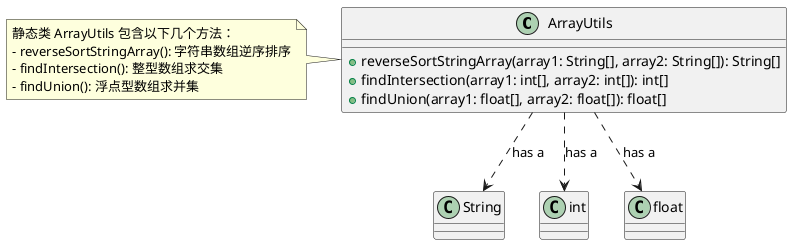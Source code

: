 @startuml

class ArrayUtils {
    + reverseSortStringArray(array1: String[], array2: String[]): String[]
    + findIntersection(array1: int[], array2: int[]): int[]
    + findUnion(array1: float[], array2: float[]): float[]
}

ArrayUtils ..> String : has a
ArrayUtils ..> int : has a
ArrayUtils ..> float : has a

note left of ArrayUtils
    静态类 ArrayUtils 包含以下几个方法：
    - reverseSortStringArray(): 字符串数组逆序排序
    - findIntersection(): 整型数组求交集
    - findUnion(): 浮点型数组求并集
end note

@enduml

